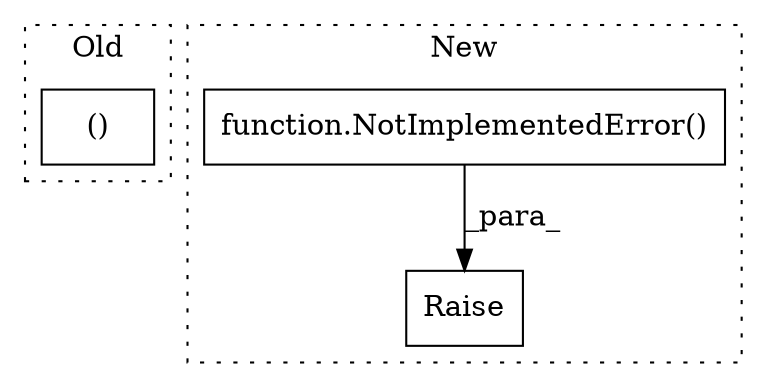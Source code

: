 digraph G {
subgraph cluster0 {
1 [label="()" a="54" s="3249" l="13" shape="box"];
label = "Old";
style="dotted";
}
subgraph cluster1 {
2 [label="function.NotImplementedError()" a="75" s="3802,3889" l="20,1" shape="box"];
3 [label="Raise" a="91" s="3796" l="6" shape="box"];
label = "New";
style="dotted";
}
2 -> 3 [label="_para_"];
}